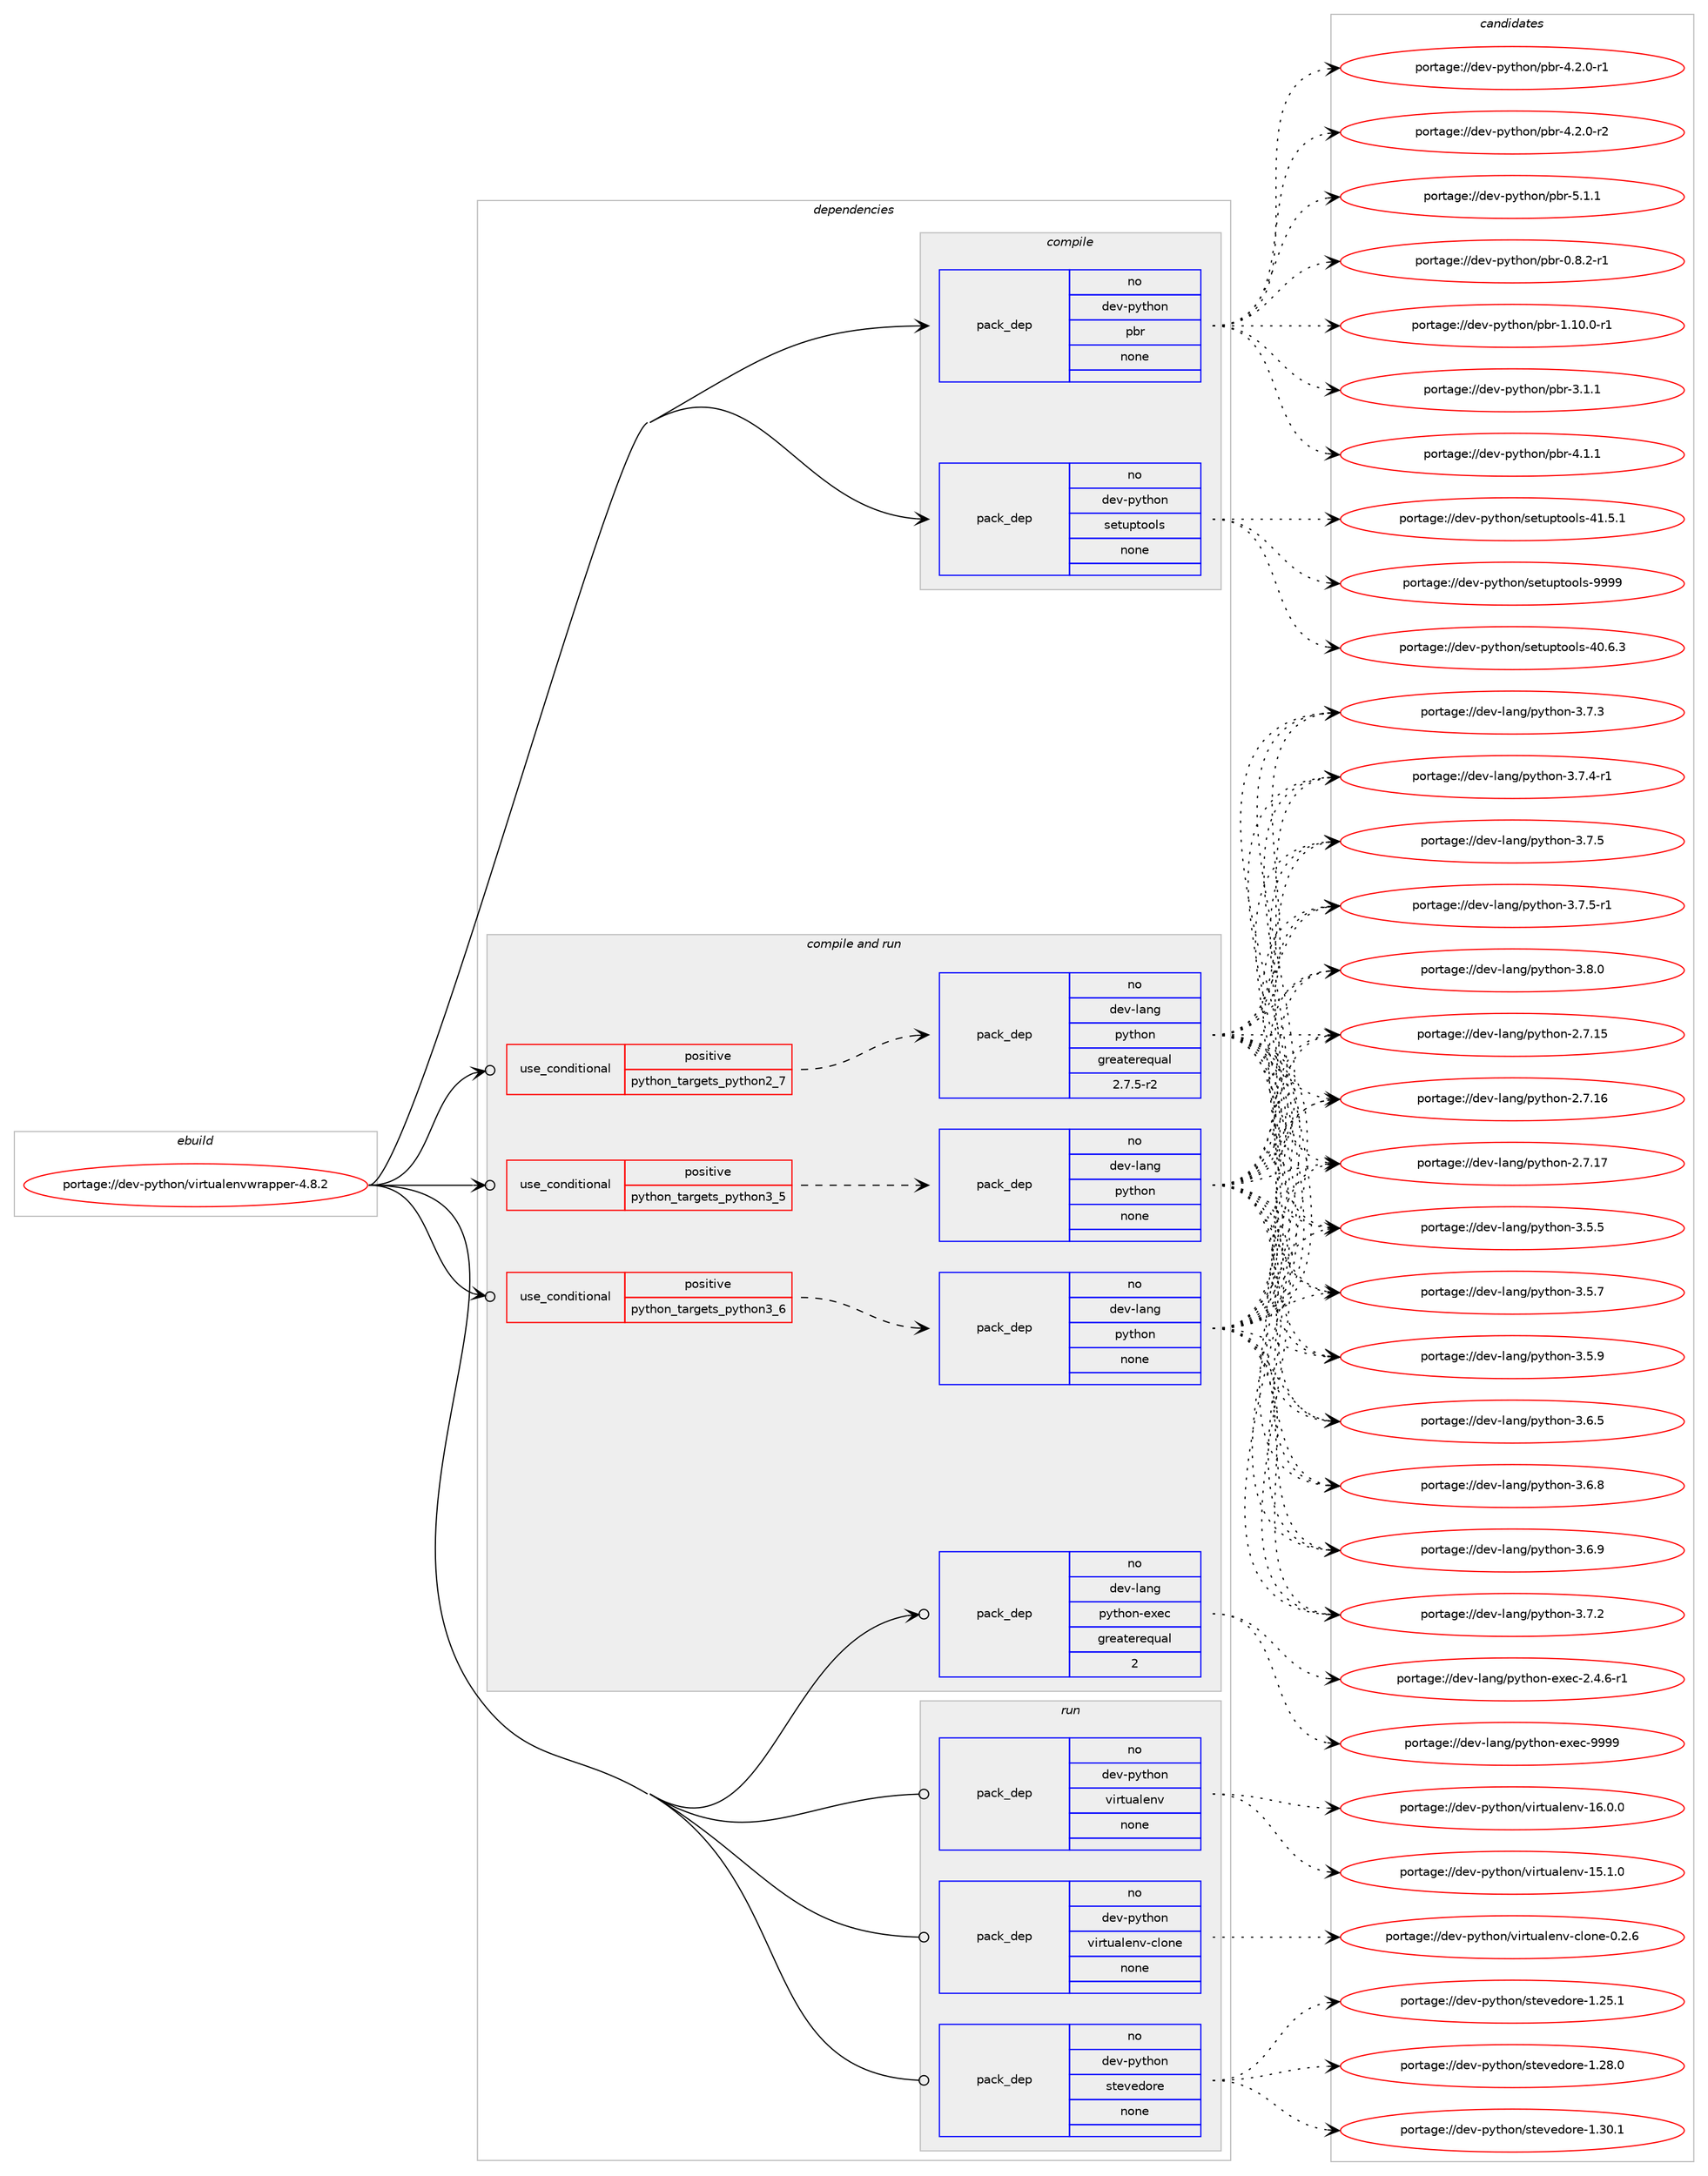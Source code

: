 digraph prolog {

# *************
# Graph options
# *************

newrank=true;
concentrate=true;
compound=true;
graph [rankdir=LR,fontname=Helvetica,fontsize=10,ranksep=1.5];#, ranksep=2.5, nodesep=0.2];
edge  [arrowhead=vee];
node  [fontname=Helvetica,fontsize=10];

# **********
# The ebuild
# **********

subgraph cluster_leftcol {
color=gray;
rank=same;
label=<<i>ebuild</i>>;
id [label="portage://dev-python/virtualenvwrapper-4.8.2", color=red, width=4, href="../dev-python/virtualenvwrapper-4.8.2.svg"];
}

# ****************
# The dependencies
# ****************

subgraph cluster_midcol {
color=gray;
label=<<i>dependencies</i>>;
subgraph cluster_compile {
fillcolor="#eeeeee";
style=filled;
label=<<i>compile</i>>;
subgraph pack134204 {
dependency178088 [label=<<TABLE BORDER="0" CELLBORDER="1" CELLSPACING="0" CELLPADDING="4" WIDTH="220"><TR><TD ROWSPAN="6" CELLPADDING="30">pack_dep</TD></TR><TR><TD WIDTH="110">no</TD></TR><TR><TD>dev-python</TD></TR><TR><TD>pbr</TD></TR><TR><TD>none</TD></TR><TR><TD></TD></TR></TABLE>>, shape=none, color=blue];
}
id:e -> dependency178088:w [weight=20,style="solid",arrowhead="vee"];
subgraph pack134205 {
dependency178089 [label=<<TABLE BORDER="0" CELLBORDER="1" CELLSPACING="0" CELLPADDING="4" WIDTH="220"><TR><TD ROWSPAN="6" CELLPADDING="30">pack_dep</TD></TR><TR><TD WIDTH="110">no</TD></TR><TR><TD>dev-python</TD></TR><TR><TD>setuptools</TD></TR><TR><TD>none</TD></TR><TR><TD></TD></TR></TABLE>>, shape=none, color=blue];
}
id:e -> dependency178089:w [weight=20,style="solid",arrowhead="vee"];
}
subgraph cluster_compileandrun {
fillcolor="#eeeeee";
style=filled;
label=<<i>compile and run</i>>;
subgraph cond40473 {
dependency178090 [label=<<TABLE BORDER="0" CELLBORDER="1" CELLSPACING="0" CELLPADDING="4"><TR><TD ROWSPAN="3" CELLPADDING="10">use_conditional</TD></TR><TR><TD>positive</TD></TR><TR><TD>python_targets_python2_7</TD></TR></TABLE>>, shape=none, color=red];
subgraph pack134206 {
dependency178091 [label=<<TABLE BORDER="0" CELLBORDER="1" CELLSPACING="0" CELLPADDING="4" WIDTH="220"><TR><TD ROWSPAN="6" CELLPADDING="30">pack_dep</TD></TR><TR><TD WIDTH="110">no</TD></TR><TR><TD>dev-lang</TD></TR><TR><TD>python</TD></TR><TR><TD>greaterequal</TD></TR><TR><TD>2.7.5-r2</TD></TR></TABLE>>, shape=none, color=blue];
}
dependency178090:e -> dependency178091:w [weight=20,style="dashed",arrowhead="vee"];
}
id:e -> dependency178090:w [weight=20,style="solid",arrowhead="odotvee"];
subgraph cond40474 {
dependency178092 [label=<<TABLE BORDER="0" CELLBORDER="1" CELLSPACING="0" CELLPADDING="4"><TR><TD ROWSPAN="3" CELLPADDING="10">use_conditional</TD></TR><TR><TD>positive</TD></TR><TR><TD>python_targets_python3_5</TD></TR></TABLE>>, shape=none, color=red];
subgraph pack134207 {
dependency178093 [label=<<TABLE BORDER="0" CELLBORDER="1" CELLSPACING="0" CELLPADDING="4" WIDTH="220"><TR><TD ROWSPAN="6" CELLPADDING="30">pack_dep</TD></TR><TR><TD WIDTH="110">no</TD></TR><TR><TD>dev-lang</TD></TR><TR><TD>python</TD></TR><TR><TD>none</TD></TR><TR><TD></TD></TR></TABLE>>, shape=none, color=blue];
}
dependency178092:e -> dependency178093:w [weight=20,style="dashed",arrowhead="vee"];
}
id:e -> dependency178092:w [weight=20,style="solid",arrowhead="odotvee"];
subgraph cond40475 {
dependency178094 [label=<<TABLE BORDER="0" CELLBORDER="1" CELLSPACING="0" CELLPADDING="4"><TR><TD ROWSPAN="3" CELLPADDING="10">use_conditional</TD></TR><TR><TD>positive</TD></TR><TR><TD>python_targets_python3_6</TD></TR></TABLE>>, shape=none, color=red];
subgraph pack134208 {
dependency178095 [label=<<TABLE BORDER="0" CELLBORDER="1" CELLSPACING="0" CELLPADDING="4" WIDTH="220"><TR><TD ROWSPAN="6" CELLPADDING="30">pack_dep</TD></TR><TR><TD WIDTH="110">no</TD></TR><TR><TD>dev-lang</TD></TR><TR><TD>python</TD></TR><TR><TD>none</TD></TR><TR><TD></TD></TR></TABLE>>, shape=none, color=blue];
}
dependency178094:e -> dependency178095:w [weight=20,style="dashed",arrowhead="vee"];
}
id:e -> dependency178094:w [weight=20,style="solid",arrowhead="odotvee"];
subgraph pack134209 {
dependency178096 [label=<<TABLE BORDER="0" CELLBORDER="1" CELLSPACING="0" CELLPADDING="4" WIDTH="220"><TR><TD ROWSPAN="6" CELLPADDING="30">pack_dep</TD></TR><TR><TD WIDTH="110">no</TD></TR><TR><TD>dev-lang</TD></TR><TR><TD>python-exec</TD></TR><TR><TD>greaterequal</TD></TR><TR><TD>2</TD></TR></TABLE>>, shape=none, color=blue];
}
id:e -> dependency178096:w [weight=20,style="solid",arrowhead="odotvee"];
}
subgraph cluster_run {
fillcolor="#eeeeee";
style=filled;
label=<<i>run</i>>;
subgraph pack134210 {
dependency178097 [label=<<TABLE BORDER="0" CELLBORDER="1" CELLSPACING="0" CELLPADDING="4" WIDTH="220"><TR><TD ROWSPAN="6" CELLPADDING="30">pack_dep</TD></TR><TR><TD WIDTH="110">no</TD></TR><TR><TD>dev-python</TD></TR><TR><TD>stevedore</TD></TR><TR><TD>none</TD></TR><TR><TD></TD></TR></TABLE>>, shape=none, color=blue];
}
id:e -> dependency178097:w [weight=20,style="solid",arrowhead="odot"];
subgraph pack134211 {
dependency178098 [label=<<TABLE BORDER="0" CELLBORDER="1" CELLSPACING="0" CELLPADDING="4" WIDTH="220"><TR><TD ROWSPAN="6" CELLPADDING="30">pack_dep</TD></TR><TR><TD WIDTH="110">no</TD></TR><TR><TD>dev-python</TD></TR><TR><TD>virtualenv</TD></TR><TR><TD>none</TD></TR><TR><TD></TD></TR></TABLE>>, shape=none, color=blue];
}
id:e -> dependency178098:w [weight=20,style="solid",arrowhead="odot"];
subgraph pack134212 {
dependency178099 [label=<<TABLE BORDER="0" CELLBORDER="1" CELLSPACING="0" CELLPADDING="4" WIDTH="220"><TR><TD ROWSPAN="6" CELLPADDING="30">pack_dep</TD></TR><TR><TD WIDTH="110">no</TD></TR><TR><TD>dev-python</TD></TR><TR><TD>virtualenv-clone</TD></TR><TR><TD>none</TD></TR><TR><TD></TD></TR></TABLE>>, shape=none, color=blue];
}
id:e -> dependency178099:w [weight=20,style="solid",arrowhead="odot"];
}
}

# **************
# The candidates
# **************

subgraph cluster_choices {
rank=same;
color=gray;
label=<<i>candidates</i>>;

subgraph choice134204 {
color=black;
nodesep=1;
choiceportage1001011184511212111610411111047112981144548465646504511449 [label="portage://dev-python/pbr-0.8.2-r1", color=red, width=4,href="../dev-python/pbr-0.8.2-r1.svg"];
choiceportage100101118451121211161041111104711298114454946494846484511449 [label="portage://dev-python/pbr-1.10.0-r1", color=red, width=4,href="../dev-python/pbr-1.10.0-r1.svg"];
choiceportage100101118451121211161041111104711298114455146494649 [label="portage://dev-python/pbr-3.1.1", color=red, width=4,href="../dev-python/pbr-3.1.1.svg"];
choiceportage100101118451121211161041111104711298114455246494649 [label="portage://dev-python/pbr-4.1.1", color=red, width=4,href="../dev-python/pbr-4.1.1.svg"];
choiceportage1001011184511212111610411111047112981144552465046484511449 [label="portage://dev-python/pbr-4.2.0-r1", color=red, width=4,href="../dev-python/pbr-4.2.0-r1.svg"];
choiceportage1001011184511212111610411111047112981144552465046484511450 [label="portage://dev-python/pbr-4.2.0-r2", color=red, width=4,href="../dev-python/pbr-4.2.0-r2.svg"];
choiceportage100101118451121211161041111104711298114455346494649 [label="portage://dev-python/pbr-5.1.1", color=red, width=4,href="../dev-python/pbr-5.1.1.svg"];
dependency178088:e -> choiceportage1001011184511212111610411111047112981144548465646504511449:w [style=dotted,weight="100"];
dependency178088:e -> choiceportage100101118451121211161041111104711298114454946494846484511449:w [style=dotted,weight="100"];
dependency178088:e -> choiceportage100101118451121211161041111104711298114455146494649:w [style=dotted,weight="100"];
dependency178088:e -> choiceportage100101118451121211161041111104711298114455246494649:w [style=dotted,weight="100"];
dependency178088:e -> choiceportage1001011184511212111610411111047112981144552465046484511449:w [style=dotted,weight="100"];
dependency178088:e -> choiceportage1001011184511212111610411111047112981144552465046484511450:w [style=dotted,weight="100"];
dependency178088:e -> choiceportage100101118451121211161041111104711298114455346494649:w [style=dotted,weight="100"];
}
subgraph choice134205 {
color=black;
nodesep=1;
choiceportage100101118451121211161041111104711510111611711211611111110811545524846544651 [label="portage://dev-python/setuptools-40.6.3", color=red, width=4,href="../dev-python/setuptools-40.6.3.svg"];
choiceportage100101118451121211161041111104711510111611711211611111110811545524946534649 [label="portage://dev-python/setuptools-41.5.1", color=red, width=4,href="../dev-python/setuptools-41.5.1.svg"];
choiceportage10010111845112121116104111110471151011161171121161111111081154557575757 [label="portage://dev-python/setuptools-9999", color=red, width=4,href="../dev-python/setuptools-9999.svg"];
dependency178089:e -> choiceportage100101118451121211161041111104711510111611711211611111110811545524846544651:w [style=dotted,weight="100"];
dependency178089:e -> choiceportage100101118451121211161041111104711510111611711211611111110811545524946534649:w [style=dotted,weight="100"];
dependency178089:e -> choiceportage10010111845112121116104111110471151011161171121161111111081154557575757:w [style=dotted,weight="100"];
}
subgraph choice134206 {
color=black;
nodesep=1;
choiceportage10010111845108971101034711212111610411111045504655464953 [label="portage://dev-lang/python-2.7.15", color=red, width=4,href="../dev-lang/python-2.7.15.svg"];
choiceportage10010111845108971101034711212111610411111045504655464954 [label="portage://dev-lang/python-2.7.16", color=red, width=4,href="../dev-lang/python-2.7.16.svg"];
choiceportage10010111845108971101034711212111610411111045504655464955 [label="portage://dev-lang/python-2.7.17", color=red, width=4,href="../dev-lang/python-2.7.17.svg"];
choiceportage100101118451089711010347112121116104111110455146534653 [label="portage://dev-lang/python-3.5.5", color=red, width=4,href="../dev-lang/python-3.5.5.svg"];
choiceportage100101118451089711010347112121116104111110455146534655 [label="portage://dev-lang/python-3.5.7", color=red, width=4,href="../dev-lang/python-3.5.7.svg"];
choiceportage100101118451089711010347112121116104111110455146534657 [label="portage://dev-lang/python-3.5.9", color=red, width=4,href="../dev-lang/python-3.5.9.svg"];
choiceportage100101118451089711010347112121116104111110455146544653 [label="portage://dev-lang/python-3.6.5", color=red, width=4,href="../dev-lang/python-3.6.5.svg"];
choiceportage100101118451089711010347112121116104111110455146544656 [label="portage://dev-lang/python-3.6.8", color=red, width=4,href="../dev-lang/python-3.6.8.svg"];
choiceportage100101118451089711010347112121116104111110455146544657 [label="portage://dev-lang/python-3.6.9", color=red, width=4,href="../dev-lang/python-3.6.9.svg"];
choiceportage100101118451089711010347112121116104111110455146554650 [label="portage://dev-lang/python-3.7.2", color=red, width=4,href="../dev-lang/python-3.7.2.svg"];
choiceportage100101118451089711010347112121116104111110455146554651 [label="portage://dev-lang/python-3.7.3", color=red, width=4,href="../dev-lang/python-3.7.3.svg"];
choiceportage1001011184510897110103471121211161041111104551465546524511449 [label="portage://dev-lang/python-3.7.4-r1", color=red, width=4,href="../dev-lang/python-3.7.4-r1.svg"];
choiceportage100101118451089711010347112121116104111110455146554653 [label="portage://dev-lang/python-3.7.5", color=red, width=4,href="../dev-lang/python-3.7.5.svg"];
choiceportage1001011184510897110103471121211161041111104551465546534511449 [label="portage://dev-lang/python-3.7.5-r1", color=red, width=4,href="../dev-lang/python-3.7.5-r1.svg"];
choiceportage100101118451089711010347112121116104111110455146564648 [label="portage://dev-lang/python-3.8.0", color=red, width=4,href="../dev-lang/python-3.8.0.svg"];
dependency178091:e -> choiceportage10010111845108971101034711212111610411111045504655464953:w [style=dotted,weight="100"];
dependency178091:e -> choiceportage10010111845108971101034711212111610411111045504655464954:w [style=dotted,weight="100"];
dependency178091:e -> choiceportage10010111845108971101034711212111610411111045504655464955:w [style=dotted,weight="100"];
dependency178091:e -> choiceportage100101118451089711010347112121116104111110455146534653:w [style=dotted,weight="100"];
dependency178091:e -> choiceportage100101118451089711010347112121116104111110455146534655:w [style=dotted,weight="100"];
dependency178091:e -> choiceportage100101118451089711010347112121116104111110455146534657:w [style=dotted,weight="100"];
dependency178091:e -> choiceportage100101118451089711010347112121116104111110455146544653:w [style=dotted,weight="100"];
dependency178091:e -> choiceportage100101118451089711010347112121116104111110455146544656:w [style=dotted,weight="100"];
dependency178091:e -> choiceportage100101118451089711010347112121116104111110455146544657:w [style=dotted,weight="100"];
dependency178091:e -> choiceportage100101118451089711010347112121116104111110455146554650:w [style=dotted,weight="100"];
dependency178091:e -> choiceportage100101118451089711010347112121116104111110455146554651:w [style=dotted,weight="100"];
dependency178091:e -> choiceportage1001011184510897110103471121211161041111104551465546524511449:w [style=dotted,weight="100"];
dependency178091:e -> choiceportage100101118451089711010347112121116104111110455146554653:w [style=dotted,weight="100"];
dependency178091:e -> choiceportage1001011184510897110103471121211161041111104551465546534511449:w [style=dotted,weight="100"];
dependency178091:e -> choiceportage100101118451089711010347112121116104111110455146564648:w [style=dotted,weight="100"];
}
subgraph choice134207 {
color=black;
nodesep=1;
choiceportage10010111845108971101034711212111610411111045504655464953 [label="portage://dev-lang/python-2.7.15", color=red, width=4,href="../dev-lang/python-2.7.15.svg"];
choiceportage10010111845108971101034711212111610411111045504655464954 [label="portage://dev-lang/python-2.7.16", color=red, width=4,href="../dev-lang/python-2.7.16.svg"];
choiceportage10010111845108971101034711212111610411111045504655464955 [label="portage://dev-lang/python-2.7.17", color=red, width=4,href="../dev-lang/python-2.7.17.svg"];
choiceportage100101118451089711010347112121116104111110455146534653 [label="portage://dev-lang/python-3.5.5", color=red, width=4,href="../dev-lang/python-3.5.5.svg"];
choiceportage100101118451089711010347112121116104111110455146534655 [label="portage://dev-lang/python-3.5.7", color=red, width=4,href="../dev-lang/python-3.5.7.svg"];
choiceportage100101118451089711010347112121116104111110455146534657 [label="portage://dev-lang/python-3.5.9", color=red, width=4,href="../dev-lang/python-3.5.9.svg"];
choiceportage100101118451089711010347112121116104111110455146544653 [label="portage://dev-lang/python-3.6.5", color=red, width=4,href="../dev-lang/python-3.6.5.svg"];
choiceportage100101118451089711010347112121116104111110455146544656 [label="portage://dev-lang/python-3.6.8", color=red, width=4,href="../dev-lang/python-3.6.8.svg"];
choiceportage100101118451089711010347112121116104111110455146544657 [label="portage://dev-lang/python-3.6.9", color=red, width=4,href="../dev-lang/python-3.6.9.svg"];
choiceportage100101118451089711010347112121116104111110455146554650 [label="portage://dev-lang/python-3.7.2", color=red, width=4,href="../dev-lang/python-3.7.2.svg"];
choiceportage100101118451089711010347112121116104111110455146554651 [label="portage://dev-lang/python-3.7.3", color=red, width=4,href="../dev-lang/python-3.7.3.svg"];
choiceportage1001011184510897110103471121211161041111104551465546524511449 [label="portage://dev-lang/python-3.7.4-r1", color=red, width=4,href="../dev-lang/python-3.7.4-r1.svg"];
choiceportage100101118451089711010347112121116104111110455146554653 [label="portage://dev-lang/python-3.7.5", color=red, width=4,href="../dev-lang/python-3.7.5.svg"];
choiceportage1001011184510897110103471121211161041111104551465546534511449 [label="portage://dev-lang/python-3.7.5-r1", color=red, width=4,href="../dev-lang/python-3.7.5-r1.svg"];
choiceportage100101118451089711010347112121116104111110455146564648 [label="portage://dev-lang/python-3.8.0", color=red, width=4,href="../dev-lang/python-3.8.0.svg"];
dependency178093:e -> choiceportage10010111845108971101034711212111610411111045504655464953:w [style=dotted,weight="100"];
dependency178093:e -> choiceportage10010111845108971101034711212111610411111045504655464954:w [style=dotted,weight="100"];
dependency178093:e -> choiceportage10010111845108971101034711212111610411111045504655464955:w [style=dotted,weight="100"];
dependency178093:e -> choiceportage100101118451089711010347112121116104111110455146534653:w [style=dotted,weight="100"];
dependency178093:e -> choiceportage100101118451089711010347112121116104111110455146534655:w [style=dotted,weight="100"];
dependency178093:e -> choiceportage100101118451089711010347112121116104111110455146534657:w [style=dotted,weight="100"];
dependency178093:e -> choiceportage100101118451089711010347112121116104111110455146544653:w [style=dotted,weight="100"];
dependency178093:e -> choiceportage100101118451089711010347112121116104111110455146544656:w [style=dotted,weight="100"];
dependency178093:e -> choiceportage100101118451089711010347112121116104111110455146544657:w [style=dotted,weight="100"];
dependency178093:e -> choiceportage100101118451089711010347112121116104111110455146554650:w [style=dotted,weight="100"];
dependency178093:e -> choiceportage100101118451089711010347112121116104111110455146554651:w [style=dotted,weight="100"];
dependency178093:e -> choiceportage1001011184510897110103471121211161041111104551465546524511449:w [style=dotted,weight="100"];
dependency178093:e -> choiceportage100101118451089711010347112121116104111110455146554653:w [style=dotted,weight="100"];
dependency178093:e -> choiceportage1001011184510897110103471121211161041111104551465546534511449:w [style=dotted,weight="100"];
dependency178093:e -> choiceportage100101118451089711010347112121116104111110455146564648:w [style=dotted,weight="100"];
}
subgraph choice134208 {
color=black;
nodesep=1;
choiceportage10010111845108971101034711212111610411111045504655464953 [label="portage://dev-lang/python-2.7.15", color=red, width=4,href="../dev-lang/python-2.7.15.svg"];
choiceportage10010111845108971101034711212111610411111045504655464954 [label="portage://dev-lang/python-2.7.16", color=red, width=4,href="../dev-lang/python-2.7.16.svg"];
choiceportage10010111845108971101034711212111610411111045504655464955 [label="portage://dev-lang/python-2.7.17", color=red, width=4,href="../dev-lang/python-2.7.17.svg"];
choiceportage100101118451089711010347112121116104111110455146534653 [label="portage://dev-lang/python-3.5.5", color=red, width=4,href="../dev-lang/python-3.5.5.svg"];
choiceportage100101118451089711010347112121116104111110455146534655 [label="portage://dev-lang/python-3.5.7", color=red, width=4,href="../dev-lang/python-3.5.7.svg"];
choiceportage100101118451089711010347112121116104111110455146534657 [label="portage://dev-lang/python-3.5.9", color=red, width=4,href="../dev-lang/python-3.5.9.svg"];
choiceportage100101118451089711010347112121116104111110455146544653 [label="portage://dev-lang/python-3.6.5", color=red, width=4,href="../dev-lang/python-3.6.5.svg"];
choiceportage100101118451089711010347112121116104111110455146544656 [label="portage://dev-lang/python-3.6.8", color=red, width=4,href="../dev-lang/python-3.6.8.svg"];
choiceportage100101118451089711010347112121116104111110455146544657 [label="portage://dev-lang/python-3.6.9", color=red, width=4,href="../dev-lang/python-3.6.9.svg"];
choiceportage100101118451089711010347112121116104111110455146554650 [label="portage://dev-lang/python-3.7.2", color=red, width=4,href="../dev-lang/python-3.7.2.svg"];
choiceportage100101118451089711010347112121116104111110455146554651 [label="portage://dev-lang/python-3.7.3", color=red, width=4,href="../dev-lang/python-3.7.3.svg"];
choiceportage1001011184510897110103471121211161041111104551465546524511449 [label="portage://dev-lang/python-3.7.4-r1", color=red, width=4,href="../dev-lang/python-3.7.4-r1.svg"];
choiceportage100101118451089711010347112121116104111110455146554653 [label="portage://dev-lang/python-3.7.5", color=red, width=4,href="../dev-lang/python-3.7.5.svg"];
choiceportage1001011184510897110103471121211161041111104551465546534511449 [label="portage://dev-lang/python-3.7.5-r1", color=red, width=4,href="../dev-lang/python-3.7.5-r1.svg"];
choiceportage100101118451089711010347112121116104111110455146564648 [label="portage://dev-lang/python-3.8.0", color=red, width=4,href="../dev-lang/python-3.8.0.svg"];
dependency178095:e -> choiceportage10010111845108971101034711212111610411111045504655464953:w [style=dotted,weight="100"];
dependency178095:e -> choiceportage10010111845108971101034711212111610411111045504655464954:w [style=dotted,weight="100"];
dependency178095:e -> choiceportage10010111845108971101034711212111610411111045504655464955:w [style=dotted,weight="100"];
dependency178095:e -> choiceportage100101118451089711010347112121116104111110455146534653:w [style=dotted,weight="100"];
dependency178095:e -> choiceportage100101118451089711010347112121116104111110455146534655:w [style=dotted,weight="100"];
dependency178095:e -> choiceportage100101118451089711010347112121116104111110455146534657:w [style=dotted,weight="100"];
dependency178095:e -> choiceportage100101118451089711010347112121116104111110455146544653:w [style=dotted,weight="100"];
dependency178095:e -> choiceportage100101118451089711010347112121116104111110455146544656:w [style=dotted,weight="100"];
dependency178095:e -> choiceportage100101118451089711010347112121116104111110455146544657:w [style=dotted,weight="100"];
dependency178095:e -> choiceportage100101118451089711010347112121116104111110455146554650:w [style=dotted,weight="100"];
dependency178095:e -> choiceportage100101118451089711010347112121116104111110455146554651:w [style=dotted,weight="100"];
dependency178095:e -> choiceportage1001011184510897110103471121211161041111104551465546524511449:w [style=dotted,weight="100"];
dependency178095:e -> choiceportage100101118451089711010347112121116104111110455146554653:w [style=dotted,weight="100"];
dependency178095:e -> choiceportage1001011184510897110103471121211161041111104551465546534511449:w [style=dotted,weight="100"];
dependency178095:e -> choiceportage100101118451089711010347112121116104111110455146564648:w [style=dotted,weight="100"];
}
subgraph choice134209 {
color=black;
nodesep=1;
choiceportage10010111845108971101034711212111610411111045101120101994550465246544511449 [label="portage://dev-lang/python-exec-2.4.6-r1", color=red, width=4,href="../dev-lang/python-exec-2.4.6-r1.svg"];
choiceportage10010111845108971101034711212111610411111045101120101994557575757 [label="portage://dev-lang/python-exec-9999", color=red, width=4,href="../dev-lang/python-exec-9999.svg"];
dependency178096:e -> choiceportage10010111845108971101034711212111610411111045101120101994550465246544511449:w [style=dotted,weight="100"];
dependency178096:e -> choiceportage10010111845108971101034711212111610411111045101120101994557575757:w [style=dotted,weight="100"];
}
subgraph choice134210 {
color=black;
nodesep=1;
choiceportage100101118451121211161041111104711511610111810110011111410145494650534649 [label="portage://dev-python/stevedore-1.25.1", color=red, width=4,href="../dev-python/stevedore-1.25.1.svg"];
choiceportage100101118451121211161041111104711511610111810110011111410145494650564648 [label="portage://dev-python/stevedore-1.28.0", color=red, width=4,href="../dev-python/stevedore-1.28.0.svg"];
choiceportage100101118451121211161041111104711511610111810110011111410145494651484649 [label="portage://dev-python/stevedore-1.30.1", color=red, width=4,href="../dev-python/stevedore-1.30.1.svg"];
dependency178097:e -> choiceportage100101118451121211161041111104711511610111810110011111410145494650534649:w [style=dotted,weight="100"];
dependency178097:e -> choiceportage100101118451121211161041111104711511610111810110011111410145494650564648:w [style=dotted,weight="100"];
dependency178097:e -> choiceportage100101118451121211161041111104711511610111810110011111410145494651484649:w [style=dotted,weight="100"];
}
subgraph choice134211 {
color=black;
nodesep=1;
choiceportage10010111845112121116104111110471181051141161179710810111011845495346494648 [label="portage://dev-python/virtualenv-15.1.0", color=red, width=4,href="../dev-python/virtualenv-15.1.0.svg"];
choiceportage10010111845112121116104111110471181051141161179710810111011845495446484648 [label="portage://dev-python/virtualenv-16.0.0", color=red, width=4,href="../dev-python/virtualenv-16.0.0.svg"];
dependency178098:e -> choiceportage10010111845112121116104111110471181051141161179710810111011845495346494648:w [style=dotted,weight="100"];
dependency178098:e -> choiceportage10010111845112121116104111110471181051141161179710810111011845495446484648:w [style=dotted,weight="100"];
}
subgraph choice134212 {
color=black;
nodesep=1;
choiceportage1001011184511212111610411111047118105114116117971081011101184599108111110101454846504654 [label="portage://dev-python/virtualenv-clone-0.2.6", color=red, width=4,href="../dev-python/virtualenv-clone-0.2.6.svg"];
dependency178099:e -> choiceportage1001011184511212111610411111047118105114116117971081011101184599108111110101454846504654:w [style=dotted,weight="100"];
}
}

}
